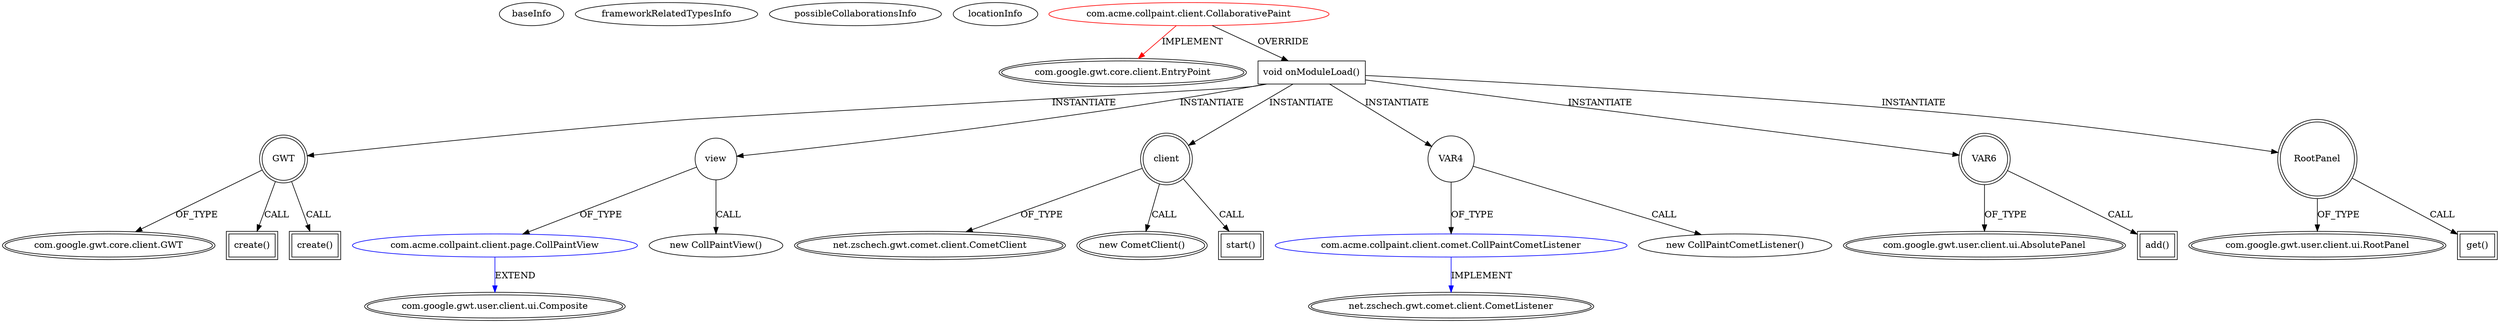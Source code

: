 digraph {
baseInfo[graphId=4484,category="extension_graph",isAnonymous=false,possibleRelation=true]
frameworkRelatedTypesInfo[0="com.google.gwt.core.client.EntryPoint"]
possibleCollaborationsInfo[0="4484~OVERRIDING_METHOD_DECLARATION-INSTANTIATION-~com.google.gwt.core.client.EntryPoint ~com.google.gwt.user.client.ui.Composite ~false~false",1="4484~OVERRIDING_METHOD_DECLARATION-INSTANTIATION-~com.google.gwt.core.client.EntryPoint ~net.zschech.gwt.comet.client.CometListener ~false~false"]
locationInfo[projectName="skavish-collaborative-paint",filePath="/skavish-collaborative-paint/collaborative-paint-master/src/com/acme/collpaint/client/CollaborativePaint.java",contextSignature="CollaborativePaint",graphId="4484"]
0[label="com.acme.collpaint.client.CollaborativePaint",vertexType="ROOT_CLIENT_CLASS_DECLARATION",isFrameworkType=false,color=red]
1[label="com.google.gwt.core.client.EntryPoint",vertexType="FRAMEWORK_INTERFACE_TYPE",isFrameworkType=true,peripheries=2]
2[label="void onModuleLoad()",vertexType="OVERRIDING_METHOD_DECLARATION",isFrameworkType=false,shape=box]
3[label="GWT",vertexType="VARIABLE_EXPRESION",isFrameworkType=true,peripheries=2,shape=circle]
5[label="com.google.gwt.core.client.GWT",vertexType="FRAMEWORK_CLASS_TYPE",isFrameworkType=true,peripheries=2]
4[label="create()",vertexType="INSIDE_CALL",isFrameworkType=true,peripheries=2,shape=box]
7[label="view",vertexType="VARIABLE_EXPRESION",isFrameworkType=false,shape=circle]
8[label="com.acme.collpaint.client.page.CollPaintView",vertexType="REFERENCE_CLIENT_CLASS_DECLARATION",isFrameworkType=false,color=blue]
9[label="com.google.gwt.user.client.ui.Composite",vertexType="FRAMEWORK_CLASS_TYPE",isFrameworkType=true,peripheries=2]
6[label="new CollPaintView()",vertexType="CONSTRUCTOR_CALL",isFrameworkType=false]
11[label="create()",vertexType="INSIDE_CALL",isFrameworkType=true,peripheries=2,shape=box]
13[label="client",vertexType="VARIABLE_EXPRESION",isFrameworkType=true,peripheries=2,shape=circle]
14[label="net.zschech.gwt.comet.client.CometClient",vertexType="FRAMEWORK_CLASS_TYPE",isFrameworkType=true,peripheries=2]
12[label="new CometClient()",vertexType="CONSTRUCTOR_CALL",isFrameworkType=true,peripheries=2]
16[label="VAR4",vertexType="VARIABLE_EXPRESION",isFrameworkType=false,shape=circle]
17[label="com.acme.collpaint.client.comet.CollPaintCometListener",vertexType="REFERENCE_CLIENT_CLASS_DECLARATION",isFrameworkType=false,color=blue]
18[label="net.zschech.gwt.comet.client.CometListener",vertexType="FRAMEWORK_INTERFACE_TYPE",isFrameworkType=true,peripheries=2]
15[label="new CollPaintCometListener()",vertexType="CONSTRUCTOR_CALL",isFrameworkType=false]
20[label="start()",vertexType="INSIDE_CALL",isFrameworkType=true,peripheries=2,shape=box]
21[label="VAR6",vertexType="VARIABLE_EXPRESION",isFrameworkType=true,peripheries=2,shape=circle]
23[label="com.google.gwt.user.client.ui.AbsolutePanel",vertexType="FRAMEWORK_CLASS_TYPE",isFrameworkType=true,peripheries=2]
22[label="add()",vertexType="INSIDE_CALL",isFrameworkType=true,peripheries=2,shape=box]
24[label="RootPanel",vertexType="VARIABLE_EXPRESION",isFrameworkType=true,peripheries=2,shape=circle]
26[label="com.google.gwt.user.client.ui.RootPanel",vertexType="FRAMEWORK_CLASS_TYPE",isFrameworkType=true,peripheries=2]
25[label="get()",vertexType="INSIDE_CALL",isFrameworkType=true,peripheries=2,shape=box]
0->1[label="IMPLEMENT",color=red]
0->2[label="OVERRIDE"]
2->3[label="INSTANTIATE"]
3->5[label="OF_TYPE"]
3->4[label="CALL"]
2->7[label="INSTANTIATE"]
8->9[label="EXTEND",color=blue]
7->8[label="OF_TYPE"]
7->6[label="CALL"]
3->11[label="CALL"]
2->13[label="INSTANTIATE"]
13->14[label="OF_TYPE"]
13->12[label="CALL"]
2->16[label="INSTANTIATE"]
17->18[label="IMPLEMENT",color=blue]
16->17[label="OF_TYPE"]
16->15[label="CALL"]
13->20[label="CALL"]
2->21[label="INSTANTIATE"]
21->23[label="OF_TYPE"]
21->22[label="CALL"]
2->24[label="INSTANTIATE"]
24->26[label="OF_TYPE"]
24->25[label="CALL"]
}

